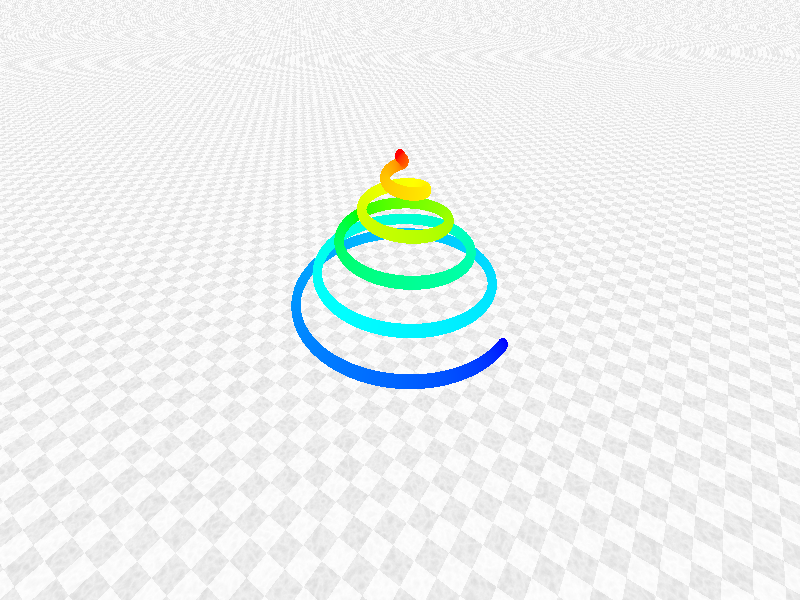 #include "colors.inc"                                   
#include "textures.inc"

camera {
    location <10, 10, -15>
    look_at  <0, 0,  0>  
    right 16/9*x
}

plane{<0,1,0>,1 
    hollow  
    texture{
        pigment{
            bozo turbulence 0.85 scale 1.0 translate<5,0,0>
            color_map{
                 [0.5 rgb <0.20, 0.20, 1.0>]
                 [0.6 rgb <1,1,1>]
                 [1.0 rgb <0.5,0.5,0.5>]
            }
        }
        finish {ambient 1 diffuse 0} }      
        scale 10000
}  

#declare TileNormal=normal{
    gradient x 2 
    slope_map{
        [0 <0, 1>] 
        [.05 <1, 0>] 
        [.95 <1, 0>] 
        [1 <0, -1>]
    }
} 

plane { <0, 1, 0>, -5.2
    pigment{ 
        checker
        pigment { granite color_map { [0 rgb 1][1 rgb .9] } }
        pigment { granite color_map { [0 rgb .9][1 rgb .7] } }
    }
    finish { specular 1 }
    normal{
        average normal_map{
            [1 TileNormal]
            [1 TileNormal rotate y*90]
        }
    }
} 

light_source { <2, 5, -20> color White}      

#declare cs = function{ 
  spline { 
    000, <1,0,0>   
    025, <1,1,0>
    050, <0,1,0>
    075, <0,1,1>
    100, <0,0,1>
  }
}

#declare kugel=sphere{
    <0,0,0>,0.2
}   

#declare schnecke=union{
    #local h=5; 
    #local turns=5; 
    #local stepping=0.1;
    #local w=0; 
    
    #for(i,0,360*turns,stepping)
        #declare x1=w*cos(radians(i));   
        #declare y1=i*h/(360*turns);
        #declare z1=w*sin(radians(i));
        
        #local w=w+(turns/(360*turns/stepping)); 
        
        #local percent=i/(360*turns)*100; 
       
        
        object{kugel pigment{color cs(percent)} translate <x1,h-y1,z1>}
    #end
}

object{schnecke}



